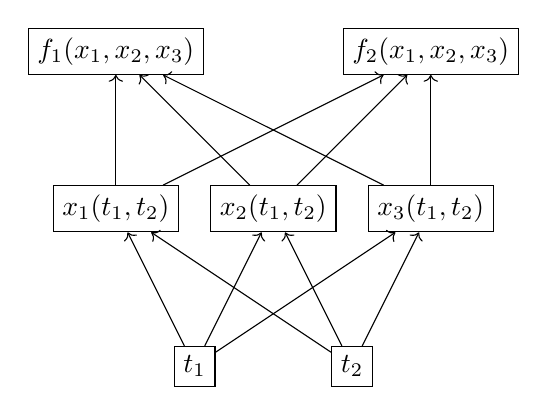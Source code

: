 

\path
    (-2, 0) node[draw](f1) {\(f_1(x_1, x_2, x_3)\)}
    ( 2, 0) node[draw](f2) {\(f_2(x_1, x_2, x_3)\)}
    (-2,-2) node[draw](x1){\(x_1(t_1, t_2)\)}
    ( 0,-2) node[draw](x2){\(x_2(t_1, t_2)\)}
    ( 2,-2) node[draw](x3){\(x_3(t_1, t_2)\)}
    (-1,-4) node[draw](t1){\(t_1\)}
    ( 1,-4) node[draw](t2){\(t_2\)}
;

\path[draw, <-] 
    (f1) edge (x1)
         edge (x2)
         edge (x3)

    (f2) edge (x1)
         edge (x2)
         edge (x3)

    (x1) edge (t1)
         edge (t2)

    (x2) edge (t1)
         edge (t2)

    (x3) edge (t1)
         --   (t2);



